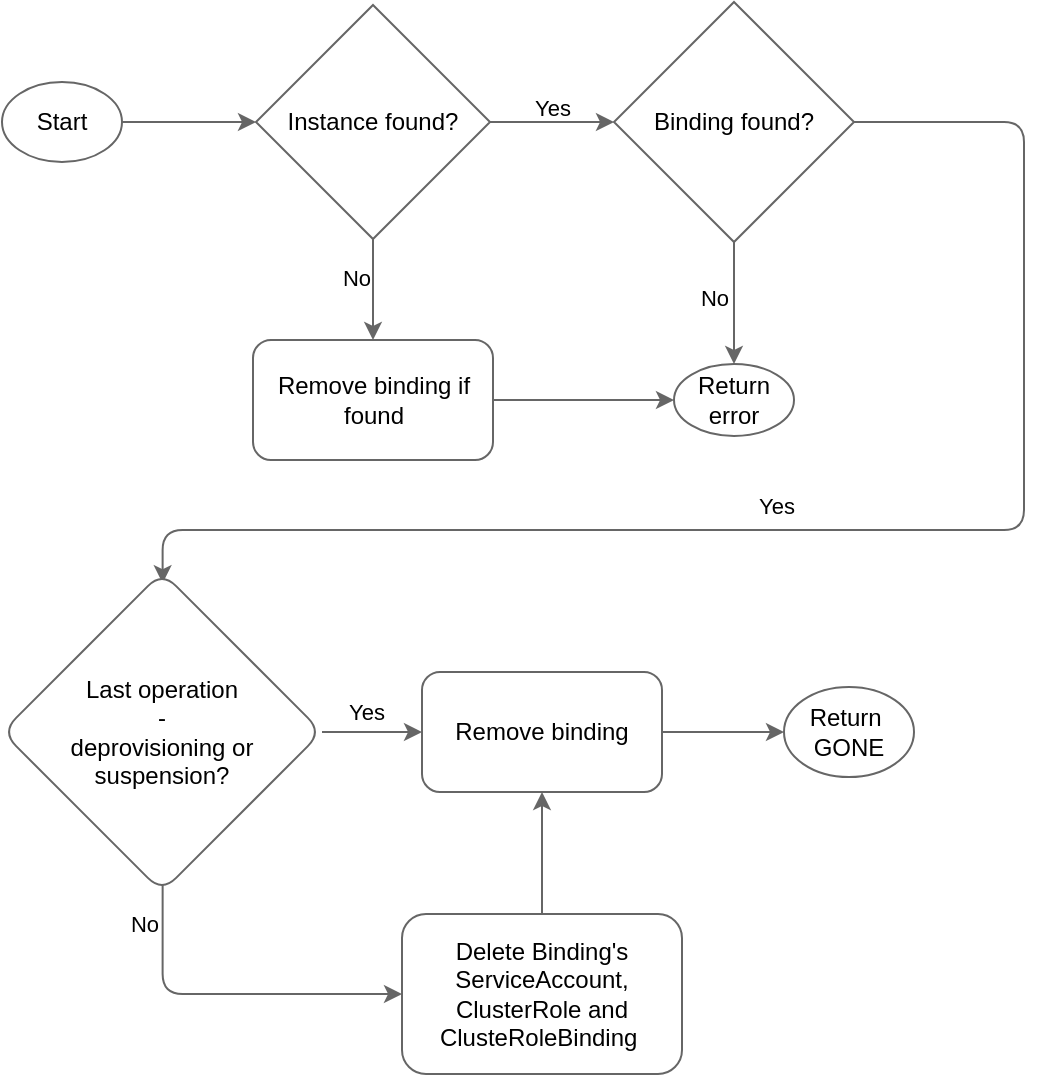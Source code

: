 <mxfile version="24.7.17">
  <diagram name="Page-1" id="DYFdJtEx81X-teSN2fxA">
    <mxGraphModel dx="1211" dy="831" grid="0" gridSize="10" guides="1" tooltips="1" connect="1" arrows="1" fold="1" page="0" pageScale="1" pageWidth="850" pageHeight="1100" background="#ffffff" math="0" shadow="0">
      <root>
        <mxCell id="0" />
        <mxCell id="1" parent="0" />
        <mxCell id="uTxP797zPTyYRlyg6JWm-3" style="edgeStyle=orthogonalEdgeStyle;rounded=1;orthogonalLoop=1;jettySize=auto;html=1;curved=0;strokeColor=#666666;" parent="1" source="uTxP797zPTyYRlyg6JWm-1" target="uTxP797zPTyYRlyg6JWm-4" edge="1">
          <mxGeometry relative="1" as="geometry">
            <mxPoint x="120" y="100" as="targetPoint" />
          </mxGeometry>
        </mxCell>
        <mxCell id="uTxP797zPTyYRlyg6JWm-1" value="Start" style="ellipse;whiteSpace=wrap;html=1;fillColor=#ffffff;fontColor=#000000;strokeColor=#666666;" parent="1" vertex="1">
          <mxGeometry x="153" y="80" width="60" height="40" as="geometry" />
        </mxCell>
        <mxCell id="uTxP797zPTyYRlyg6JWm-8" style="edgeStyle=orthogonalEdgeStyle;rounded=1;orthogonalLoop=1;jettySize=auto;html=1;curved=0;strokeColor=#666666;fontColor=#000000;labelBackgroundColor=none;" parent="1" source="uTxP797zPTyYRlyg6JWm-4" target="uTxP797zPTyYRlyg6JWm-7" edge="1">
          <mxGeometry relative="1" as="geometry" />
        </mxCell>
        <mxCell id="uTxP797zPTyYRlyg6JWm-10" value="No" style="edgeLabel;html=1;align=center;verticalAlign=middle;resizable=0;points=[];labelBackgroundColor=none;fontColor=#000000;" parent="uTxP797zPTyYRlyg6JWm-8" vertex="1" connectable="0">
          <mxGeometry x="-0.196" y="-1" relative="1" as="geometry">
            <mxPoint x="-8" y="-1" as="offset" />
          </mxGeometry>
        </mxCell>
        <mxCell id="uTxP797zPTyYRlyg6JWm-13" value="Yes" style="edgeStyle=orthogonalEdgeStyle;rounded=1;orthogonalLoop=1;jettySize=auto;html=1;curved=0;strokeColor=#666666;labelBackgroundColor=none;fontColor=#000000;" parent="1" source="uTxP797zPTyYRlyg6JWm-4" target="uTxP797zPTyYRlyg6JWm-14" edge="1">
          <mxGeometry x="-0.018" y="7" relative="1" as="geometry">
            <mxPoint x="440" y="100" as="targetPoint" />
            <mxPoint as="offset" />
          </mxGeometry>
        </mxCell>
        <mxCell id="uTxP797zPTyYRlyg6JWm-4" value="Instance found?" style="rhombus;whiteSpace=wrap;html=1;fillColor=#ffffff;fontColor=#000000;strokeColor=#666666;" parent="1" vertex="1">
          <mxGeometry x="280" y="41.5" width="117" height="117" as="geometry" />
        </mxCell>
        <mxCell id="uTxP797zPTyYRlyg6JWm-9" style="edgeStyle=orthogonalEdgeStyle;rounded=1;orthogonalLoop=1;jettySize=auto;html=1;curved=0;strokeColor=#666666;" parent="1" source="uTxP797zPTyYRlyg6JWm-7" target="uTxP797zPTyYRlyg6JWm-16" edge="1">
          <mxGeometry relative="1" as="geometry">
            <mxPoint x="433.0" y="250" as="targetPoint" />
          </mxGeometry>
        </mxCell>
        <mxCell id="uTxP797zPTyYRlyg6JWm-7" value="Remove binding if found" style="whiteSpace=wrap;html=1;fillColor=#ffffff;fontColor=#000000;strokeColor=#666666;rounded=1;" parent="1" vertex="1">
          <mxGeometry x="278.5" y="209" width="120" height="60" as="geometry" />
        </mxCell>
        <mxCell id="uTxP797zPTyYRlyg6JWm-17" value="No" style="edgeStyle=orthogonalEdgeStyle;rounded=1;orthogonalLoop=1;jettySize=auto;html=1;curved=0;strokeColor=#666666;fontColor=#000000;labelBackgroundColor=none;" parent="1" source="uTxP797zPTyYRlyg6JWm-14" target="uTxP797zPTyYRlyg6JWm-16" edge="1">
          <mxGeometry x="-0.095" y="-10" relative="1" as="geometry">
            <mxPoint as="offset" />
          </mxGeometry>
        </mxCell>
        <mxCell id="uTxP797zPTyYRlyg6JWm-19" value="Yes" style="edgeStyle=orthogonalEdgeStyle;rounded=1;orthogonalLoop=1;jettySize=auto;html=1;curved=0;strokeColor=#666666;labelBackgroundColor=none;fontColor=#000000;entryX=0.502;entryY=0.035;entryDx=0;entryDy=0;entryPerimeter=0;exitX=1;exitY=0.5;exitDx=0;exitDy=0;" parent="1" source="uTxP797zPTyYRlyg6JWm-14" target="uTxP797zPTyYRlyg6JWm-21" edge="1">
          <mxGeometry x="0.107" y="-12" relative="1" as="geometry">
            <mxPoint x="710" y="180" as="targetPoint" />
            <mxPoint as="offset" />
            <Array as="points">
              <mxPoint x="664" y="100" />
              <mxPoint x="664" y="304" />
              <mxPoint x="233" y="304" />
            </Array>
          </mxGeometry>
        </mxCell>
        <mxCell id="uTxP797zPTyYRlyg6JWm-14" value="Binding found?" style="rhombus;whiteSpace=wrap;html=1;fillColor=#ffffff;fontColor=#000000;strokeColor=#666666;" parent="1" vertex="1">
          <mxGeometry x="459" y="40" width="120" height="120" as="geometry" />
        </mxCell>
        <mxCell id="uTxP797zPTyYRlyg6JWm-16" value="Return error" style="ellipse;whiteSpace=wrap;html=1;fillColor=#ffffff;fontColor=#000000;strokeColor=#666666;" parent="1" vertex="1">
          <mxGeometry x="489" y="221" width="60" height="36" as="geometry" />
        </mxCell>
        <mxCell id="uTxP797zPTyYRlyg6JWm-23" value="Yes" style="edgeStyle=orthogonalEdgeStyle;rounded=1;orthogonalLoop=1;jettySize=auto;html=1;curved=0;strokeColor=#666666;fontColor=#000000;labelBackgroundColor=none;exitX=1;exitY=0.5;exitDx=0;exitDy=0;" parent="1" source="uTxP797zPTyYRlyg6JWm-21" target="uTxP797zPTyYRlyg6JWm-24" edge="1">
          <mxGeometry x="-0.12" y="10" relative="1" as="geometry">
            <mxPoint x="590" y="340.0" as="targetPoint" />
            <mxPoint as="offset" />
          </mxGeometry>
        </mxCell>
        <mxCell id="uTxP797zPTyYRlyg6JWm-26" style="edgeStyle=orthogonalEdgeStyle;rounded=1;orthogonalLoop=1;jettySize=auto;html=1;entryX=0;entryY=0.5;entryDx=0;entryDy=0;curved=0;strokeColor=#666666;fontColor=#000000;labelBackgroundColor=none;exitX=0.502;exitY=0.973;exitDx=0;exitDy=0;exitPerimeter=0;" parent="1" source="uTxP797zPTyYRlyg6JWm-21" target="uTxP797zPTyYRlyg6JWm-25" edge="1">
          <mxGeometry relative="1" as="geometry">
            <Array as="points">
              <mxPoint x="233" y="536" />
            </Array>
          </mxGeometry>
        </mxCell>
        <mxCell id="uTxP797zPTyYRlyg6JWm-28" value="No" style="edgeLabel;html=1;align=center;verticalAlign=middle;resizable=0;points=[];labelBackgroundColor=none;fontColor=#000000;" parent="uTxP797zPTyYRlyg6JWm-26" vertex="1" connectable="0">
          <mxGeometry x="-0.782" y="1" relative="1" as="geometry">
            <mxPoint x="-11" y="1" as="offset" />
          </mxGeometry>
        </mxCell>
        <mxCell id="uTxP797zPTyYRlyg6JWm-21" value="Last operation &lt;br&gt;-&lt;br&gt;deprovisioning or suspension?" style="rhombus;whiteSpace=wrap;html=1;fillColor=#ffffff;fontColor=#000000;strokeColor=#666666;rounded=1;" parent="1" vertex="1">
          <mxGeometry x="153" y="325" width="160" height="160" as="geometry" />
        </mxCell>
        <mxCell id="uTxP797zPTyYRlyg6JWm-30" style="edgeStyle=orthogonalEdgeStyle;rounded=1;orthogonalLoop=1;jettySize=auto;html=1;curved=0;strokeColor=#666666;" parent="1" source="uTxP797zPTyYRlyg6JWm-24" target="uTxP797zPTyYRlyg6JWm-29" edge="1">
          <mxGeometry relative="1" as="geometry" />
        </mxCell>
        <mxCell id="uTxP797zPTyYRlyg6JWm-24" value="Remove binding" style="whiteSpace=wrap;html=1;fillColor=#ffffff;fontColor=#000000;strokeColor=#666666;rounded=1;" parent="1" vertex="1">
          <mxGeometry x="363" y="375" width="120" height="60" as="geometry" />
        </mxCell>
        <mxCell id="uTxP797zPTyYRlyg6JWm-27" style="edgeStyle=orthogonalEdgeStyle;rounded=1;orthogonalLoop=1;jettySize=auto;html=1;curved=0;strokeColor=#666666;" parent="1" source="uTxP797zPTyYRlyg6JWm-25" target="uTxP797zPTyYRlyg6JWm-24" edge="1">
          <mxGeometry relative="1" as="geometry" />
        </mxCell>
        <mxCell id="uTxP797zPTyYRlyg6JWm-25" value="Delete Binding&#39;s ServiceAccount, ClusterRole and ClusteRoleBinding&amp;nbsp;" style="whiteSpace=wrap;html=1;fillColor=#ffffff;fontColor=#000000;strokeColor=#666666;rounded=1;" parent="1" vertex="1">
          <mxGeometry x="353" y="496" width="140" height="80" as="geometry" />
        </mxCell>
        <mxCell id="uTxP797zPTyYRlyg6JWm-29" value="Return&amp;nbsp;&lt;br&gt;GONE" style="ellipse;whiteSpace=wrap;html=1;fillColor=#ffffff;fontColor=#000000;strokeColor=#666666;" parent="1" vertex="1">
          <mxGeometry x="544" y="382.5" width="65" height="45" as="geometry" />
        </mxCell>
      </root>
    </mxGraphModel>
  </diagram>
</mxfile>
